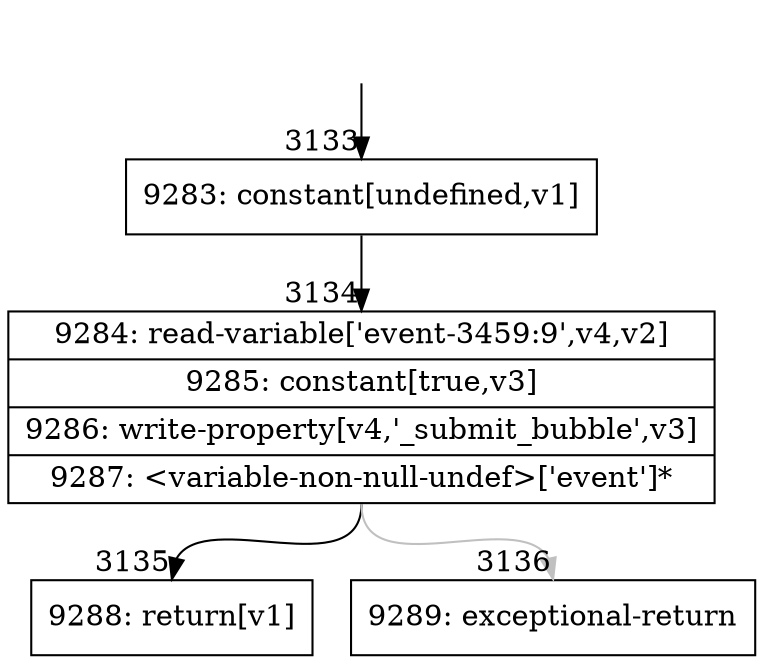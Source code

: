digraph {
rankdir="TD"
BB_entry195[shape=none,label=""];
BB_entry195 -> BB3133 [tailport=s, headport=n, headlabel="    3133"]
BB3133 [shape=record label="{9283: constant[undefined,v1]}" ] 
BB3133 -> BB3134 [tailport=s, headport=n, headlabel="      3134"]
BB3134 [shape=record label="{9284: read-variable['event-3459:9',v4,v2]|9285: constant[true,v3]|9286: write-property[v4,'_submit_bubble',v3]|9287: \<variable-non-null-undef\>['event']*}" ] 
BB3134 -> BB3135 [tailport=s, headport=n, headlabel="      3135"]
BB3134 -> BB3136 [tailport=s, headport=n, color=gray, headlabel="      3136"]
BB3135 [shape=record label="{9288: return[v1]}" ] 
BB3136 [shape=record label="{9289: exceptional-return}" ] 
}
